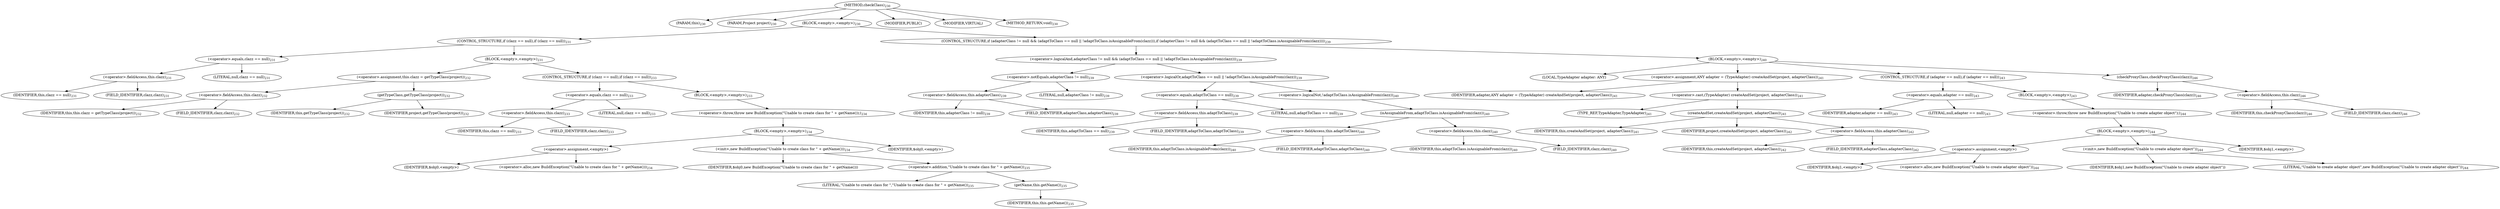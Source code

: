 digraph "checkClass" {  
"441" [label = <(METHOD,checkClass)<SUB>230</SUB>> ]
"29" [label = <(PARAM,this)<SUB>230</SUB>> ]
"442" [label = <(PARAM,Project project)<SUB>230</SUB>> ]
"443" [label = <(BLOCK,&lt;empty&gt;,&lt;empty&gt;)<SUB>230</SUB>> ]
"444" [label = <(CONTROL_STRUCTURE,if (clazz == null),if (clazz == null))<SUB>231</SUB>> ]
"445" [label = <(&lt;operator&gt;.equals,clazz == null)<SUB>231</SUB>> ]
"446" [label = <(&lt;operator&gt;.fieldAccess,this.clazz)<SUB>231</SUB>> ]
"447" [label = <(IDENTIFIER,this,clazz == null)<SUB>231</SUB>> ]
"448" [label = <(FIELD_IDENTIFIER,clazz,clazz)<SUB>231</SUB>> ]
"449" [label = <(LITERAL,null,clazz == null)<SUB>231</SUB>> ]
"450" [label = <(BLOCK,&lt;empty&gt;,&lt;empty&gt;)<SUB>231</SUB>> ]
"451" [label = <(&lt;operator&gt;.assignment,this.clazz = getTypeClass(project))<SUB>232</SUB>> ]
"452" [label = <(&lt;operator&gt;.fieldAccess,this.clazz)<SUB>232</SUB>> ]
"453" [label = <(IDENTIFIER,this,this.clazz = getTypeClass(project))<SUB>232</SUB>> ]
"454" [label = <(FIELD_IDENTIFIER,clazz,clazz)<SUB>232</SUB>> ]
"455" [label = <(getTypeClass,getTypeClass(project))<SUB>232</SUB>> ]
"28" [label = <(IDENTIFIER,this,getTypeClass(project))<SUB>232</SUB>> ]
"456" [label = <(IDENTIFIER,project,getTypeClass(project))<SUB>232</SUB>> ]
"457" [label = <(CONTROL_STRUCTURE,if (clazz == null),if (clazz == null))<SUB>233</SUB>> ]
"458" [label = <(&lt;operator&gt;.equals,clazz == null)<SUB>233</SUB>> ]
"459" [label = <(&lt;operator&gt;.fieldAccess,this.clazz)<SUB>233</SUB>> ]
"460" [label = <(IDENTIFIER,this,clazz == null)<SUB>233</SUB>> ]
"461" [label = <(FIELD_IDENTIFIER,clazz,clazz)<SUB>233</SUB>> ]
"462" [label = <(LITERAL,null,clazz == null)<SUB>233</SUB>> ]
"463" [label = <(BLOCK,&lt;empty&gt;,&lt;empty&gt;)<SUB>233</SUB>> ]
"464" [label = <(&lt;operator&gt;.throw,throw new BuildException(&quot;Unable to create class for &quot; + getName());)<SUB>234</SUB>> ]
"465" [label = <(BLOCK,&lt;empty&gt;,&lt;empty&gt;)<SUB>234</SUB>> ]
"466" [label = <(&lt;operator&gt;.assignment,&lt;empty&gt;)> ]
"467" [label = <(IDENTIFIER,$obj0,&lt;empty&gt;)> ]
"468" [label = <(&lt;operator&gt;.alloc,new BuildException(&quot;Unable to create class for &quot; + getName()))<SUB>234</SUB>> ]
"469" [label = <(&lt;init&gt;,new BuildException(&quot;Unable to create class for &quot; + getName()))<SUB>234</SUB>> ]
"470" [label = <(IDENTIFIER,$obj0,new BuildException(&quot;Unable to create class for &quot; + getName()))> ]
"471" [label = <(&lt;operator&gt;.addition,&quot;Unable to create class for &quot; + getName())<SUB>235</SUB>> ]
"472" [label = <(LITERAL,&quot;Unable to create class for &quot;,&quot;Unable to create class for &quot; + getName())<SUB>235</SUB>> ]
"473" [label = <(getName,this.getName())<SUB>235</SUB>> ]
"30" [label = <(IDENTIFIER,this,this.getName())<SUB>235</SUB>> ]
"474" [label = <(IDENTIFIER,$obj0,&lt;empty&gt;)> ]
"475" [label = <(CONTROL_STRUCTURE,if (adapterClass != null &amp;&amp; (adaptToClass == null || !adaptToClass.isAssignableFrom(clazz))),if (adapterClass != null &amp;&amp; (adaptToClass == null || !adaptToClass.isAssignableFrom(clazz))))<SUB>239</SUB>> ]
"476" [label = <(&lt;operator&gt;.logicalAnd,adapterClass != null &amp;&amp; (adaptToClass == null || !adaptToClass.isAssignableFrom(clazz)))<SUB>239</SUB>> ]
"477" [label = <(&lt;operator&gt;.notEquals,adapterClass != null)<SUB>239</SUB>> ]
"478" [label = <(&lt;operator&gt;.fieldAccess,this.adapterClass)<SUB>239</SUB>> ]
"479" [label = <(IDENTIFIER,this,adapterClass != null)<SUB>239</SUB>> ]
"480" [label = <(FIELD_IDENTIFIER,adapterClass,adapterClass)<SUB>239</SUB>> ]
"481" [label = <(LITERAL,null,adapterClass != null)<SUB>239</SUB>> ]
"482" [label = <(&lt;operator&gt;.logicalOr,adaptToClass == null || !adaptToClass.isAssignableFrom(clazz))<SUB>239</SUB>> ]
"483" [label = <(&lt;operator&gt;.equals,adaptToClass == null)<SUB>239</SUB>> ]
"484" [label = <(&lt;operator&gt;.fieldAccess,this.adaptToClass)<SUB>239</SUB>> ]
"485" [label = <(IDENTIFIER,this,adaptToClass == null)<SUB>239</SUB>> ]
"486" [label = <(FIELD_IDENTIFIER,adaptToClass,adaptToClass)<SUB>239</SUB>> ]
"487" [label = <(LITERAL,null,adaptToClass == null)<SUB>239</SUB>> ]
"488" [label = <(&lt;operator&gt;.logicalNot,!adaptToClass.isAssignableFrom(clazz))<SUB>240</SUB>> ]
"489" [label = <(isAssignableFrom,adaptToClass.isAssignableFrom(clazz))<SUB>240</SUB>> ]
"490" [label = <(&lt;operator&gt;.fieldAccess,this.adaptToClass)<SUB>240</SUB>> ]
"491" [label = <(IDENTIFIER,this,adaptToClass.isAssignableFrom(clazz))<SUB>240</SUB>> ]
"492" [label = <(FIELD_IDENTIFIER,adaptToClass,adaptToClass)<SUB>240</SUB>> ]
"493" [label = <(&lt;operator&gt;.fieldAccess,this.clazz)<SUB>240</SUB>> ]
"494" [label = <(IDENTIFIER,this,adaptToClass.isAssignableFrom(clazz))<SUB>240</SUB>> ]
"495" [label = <(FIELD_IDENTIFIER,clazz,clazz)<SUB>240</SUB>> ]
"496" [label = <(BLOCK,&lt;empty&gt;,&lt;empty&gt;)<SUB>240</SUB>> ]
"497" [label = <(LOCAL,TypeAdapter adapter: ANY)> ]
"498" [label = <(&lt;operator&gt;.assignment,ANY adapter = (TypeAdapter) createAndSet(project, adapterClass))<SUB>241</SUB>> ]
"499" [label = <(IDENTIFIER,adapter,ANY adapter = (TypeAdapter) createAndSet(project, adapterClass))<SUB>241</SUB>> ]
"500" [label = <(&lt;operator&gt;.cast,(TypeAdapter) createAndSet(project, adapterClass))<SUB>241</SUB>> ]
"501" [label = <(TYPE_REF,TypeAdapter,TypeAdapter)<SUB>241</SUB>> ]
"502" [label = <(createAndSet,createAndSet(project, adapterClass))<SUB>241</SUB>> ]
"31" [label = <(IDENTIFIER,this,createAndSet(project, adapterClass))<SUB>241</SUB>> ]
"503" [label = <(IDENTIFIER,project,createAndSet(project, adapterClass))<SUB>242</SUB>> ]
"504" [label = <(&lt;operator&gt;.fieldAccess,this.adapterClass)<SUB>242</SUB>> ]
"505" [label = <(IDENTIFIER,this,createAndSet(project, adapterClass))<SUB>242</SUB>> ]
"506" [label = <(FIELD_IDENTIFIER,adapterClass,adapterClass)<SUB>242</SUB>> ]
"507" [label = <(CONTROL_STRUCTURE,if (adapter == null),if (adapter == null))<SUB>243</SUB>> ]
"508" [label = <(&lt;operator&gt;.equals,adapter == null)<SUB>243</SUB>> ]
"509" [label = <(IDENTIFIER,adapter,adapter == null)<SUB>243</SUB>> ]
"510" [label = <(LITERAL,null,adapter == null)<SUB>243</SUB>> ]
"511" [label = <(BLOCK,&lt;empty&gt;,&lt;empty&gt;)<SUB>243</SUB>> ]
"512" [label = <(&lt;operator&gt;.throw,throw new BuildException(&quot;Unable to create adapter object&quot;);)<SUB>244</SUB>> ]
"513" [label = <(BLOCK,&lt;empty&gt;,&lt;empty&gt;)<SUB>244</SUB>> ]
"514" [label = <(&lt;operator&gt;.assignment,&lt;empty&gt;)> ]
"515" [label = <(IDENTIFIER,$obj1,&lt;empty&gt;)> ]
"516" [label = <(&lt;operator&gt;.alloc,new BuildException(&quot;Unable to create adapter object&quot;))<SUB>244</SUB>> ]
"517" [label = <(&lt;init&gt;,new BuildException(&quot;Unable to create adapter object&quot;))<SUB>244</SUB>> ]
"518" [label = <(IDENTIFIER,$obj1,new BuildException(&quot;Unable to create adapter object&quot;))> ]
"519" [label = <(LITERAL,&quot;Unable to create adapter object&quot;,new BuildException(&quot;Unable to create adapter object&quot;))<SUB>244</SUB>> ]
"520" [label = <(IDENTIFIER,$obj1,&lt;empty&gt;)> ]
"521" [label = <(checkProxyClass,checkProxyClass(clazz))<SUB>246</SUB>> ]
"522" [label = <(IDENTIFIER,adapter,checkProxyClass(clazz))<SUB>246</SUB>> ]
"523" [label = <(&lt;operator&gt;.fieldAccess,this.clazz)<SUB>246</SUB>> ]
"524" [label = <(IDENTIFIER,this,checkProxyClass(clazz))<SUB>246</SUB>> ]
"525" [label = <(FIELD_IDENTIFIER,clazz,clazz)<SUB>246</SUB>> ]
"526" [label = <(MODIFIER,PUBLIC)> ]
"527" [label = <(MODIFIER,VIRTUAL)> ]
"528" [label = <(METHOD_RETURN,void)<SUB>230</SUB>> ]
  "441" -> "29" 
  "441" -> "442" 
  "441" -> "443" 
  "441" -> "526" 
  "441" -> "527" 
  "441" -> "528" 
  "443" -> "444" 
  "443" -> "475" 
  "444" -> "445" 
  "444" -> "450" 
  "445" -> "446" 
  "445" -> "449" 
  "446" -> "447" 
  "446" -> "448" 
  "450" -> "451" 
  "450" -> "457" 
  "451" -> "452" 
  "451" -> "455" 
  "452" -> "453" 
  "452" -> "454" 
  "455" -> "28" 
  "455" -> "456" 
  "457" -> "458" 
  "457" -> "463" 
  "458" -> "459" 
  "458" -> "462" 
  "459" -> "460" 
  "459" -> "461" 
  "463" -> "464" 
  "464" -> "465" 
  "465" -> "466" 
  "465" -> "469" 
  "465" -> "474" 
  "466" -> "467" 
  "466" -> "468" 
  "469" -> "470" 
  "469" -> "471" 
  "471" -> "472" 
  "471" -> "473" 
  "473" -> "30" 
  "475" -> "476" 
  "475" -> "496" 
  "476" -> "477" 
  "476" -> "482" 
  "477" -> "478" 
  "477" -> "481" 
  "478" -> "479" 
  "478" -> "480" 
  "482" -> "483" 
  "482" -> "488" 
  "483" -> "484" 
  "483" -> "487" 
  "484" -> "485" 
  "484" -> "486" 
  "488" -> "489" 
  "489" -> "490" 
  "489" -> "493" 
  "490" -> "491" 
  "490" -> "492" 
  "493" -> "494" 
  "493" -> "495" 
  "496" -> "497" 
  "496" -> "498" 
  "496" -> "507" 
  "496" -> "521" 
  "498" -> "499" 
  "498" -> "500" 
  "500" -> "501" 
  "500" -> "502" 
  "502" -> "31" 
  "502" -> "503" 
  "502" -> "504" 
  "504" -> "505" 
  "504" -> "506" 
  "507" -> "508" 
  "507" -> "511" 
  "508" -> "509" 
  "508" -> "510" 
  "511" -> "512" 
  "512" -> "513" 
  "513" -> "514" 
  "513" -> "517" 
  "513" -> "520" 
  "514" -> "515" 
  "514" -> "516" 
  "517" -> "518" 
  "517" -> "519" 
  "521" -> "522" 
  "521" -> "523" 
  "523" -> "524" 
  "523" -> "525" 
}
